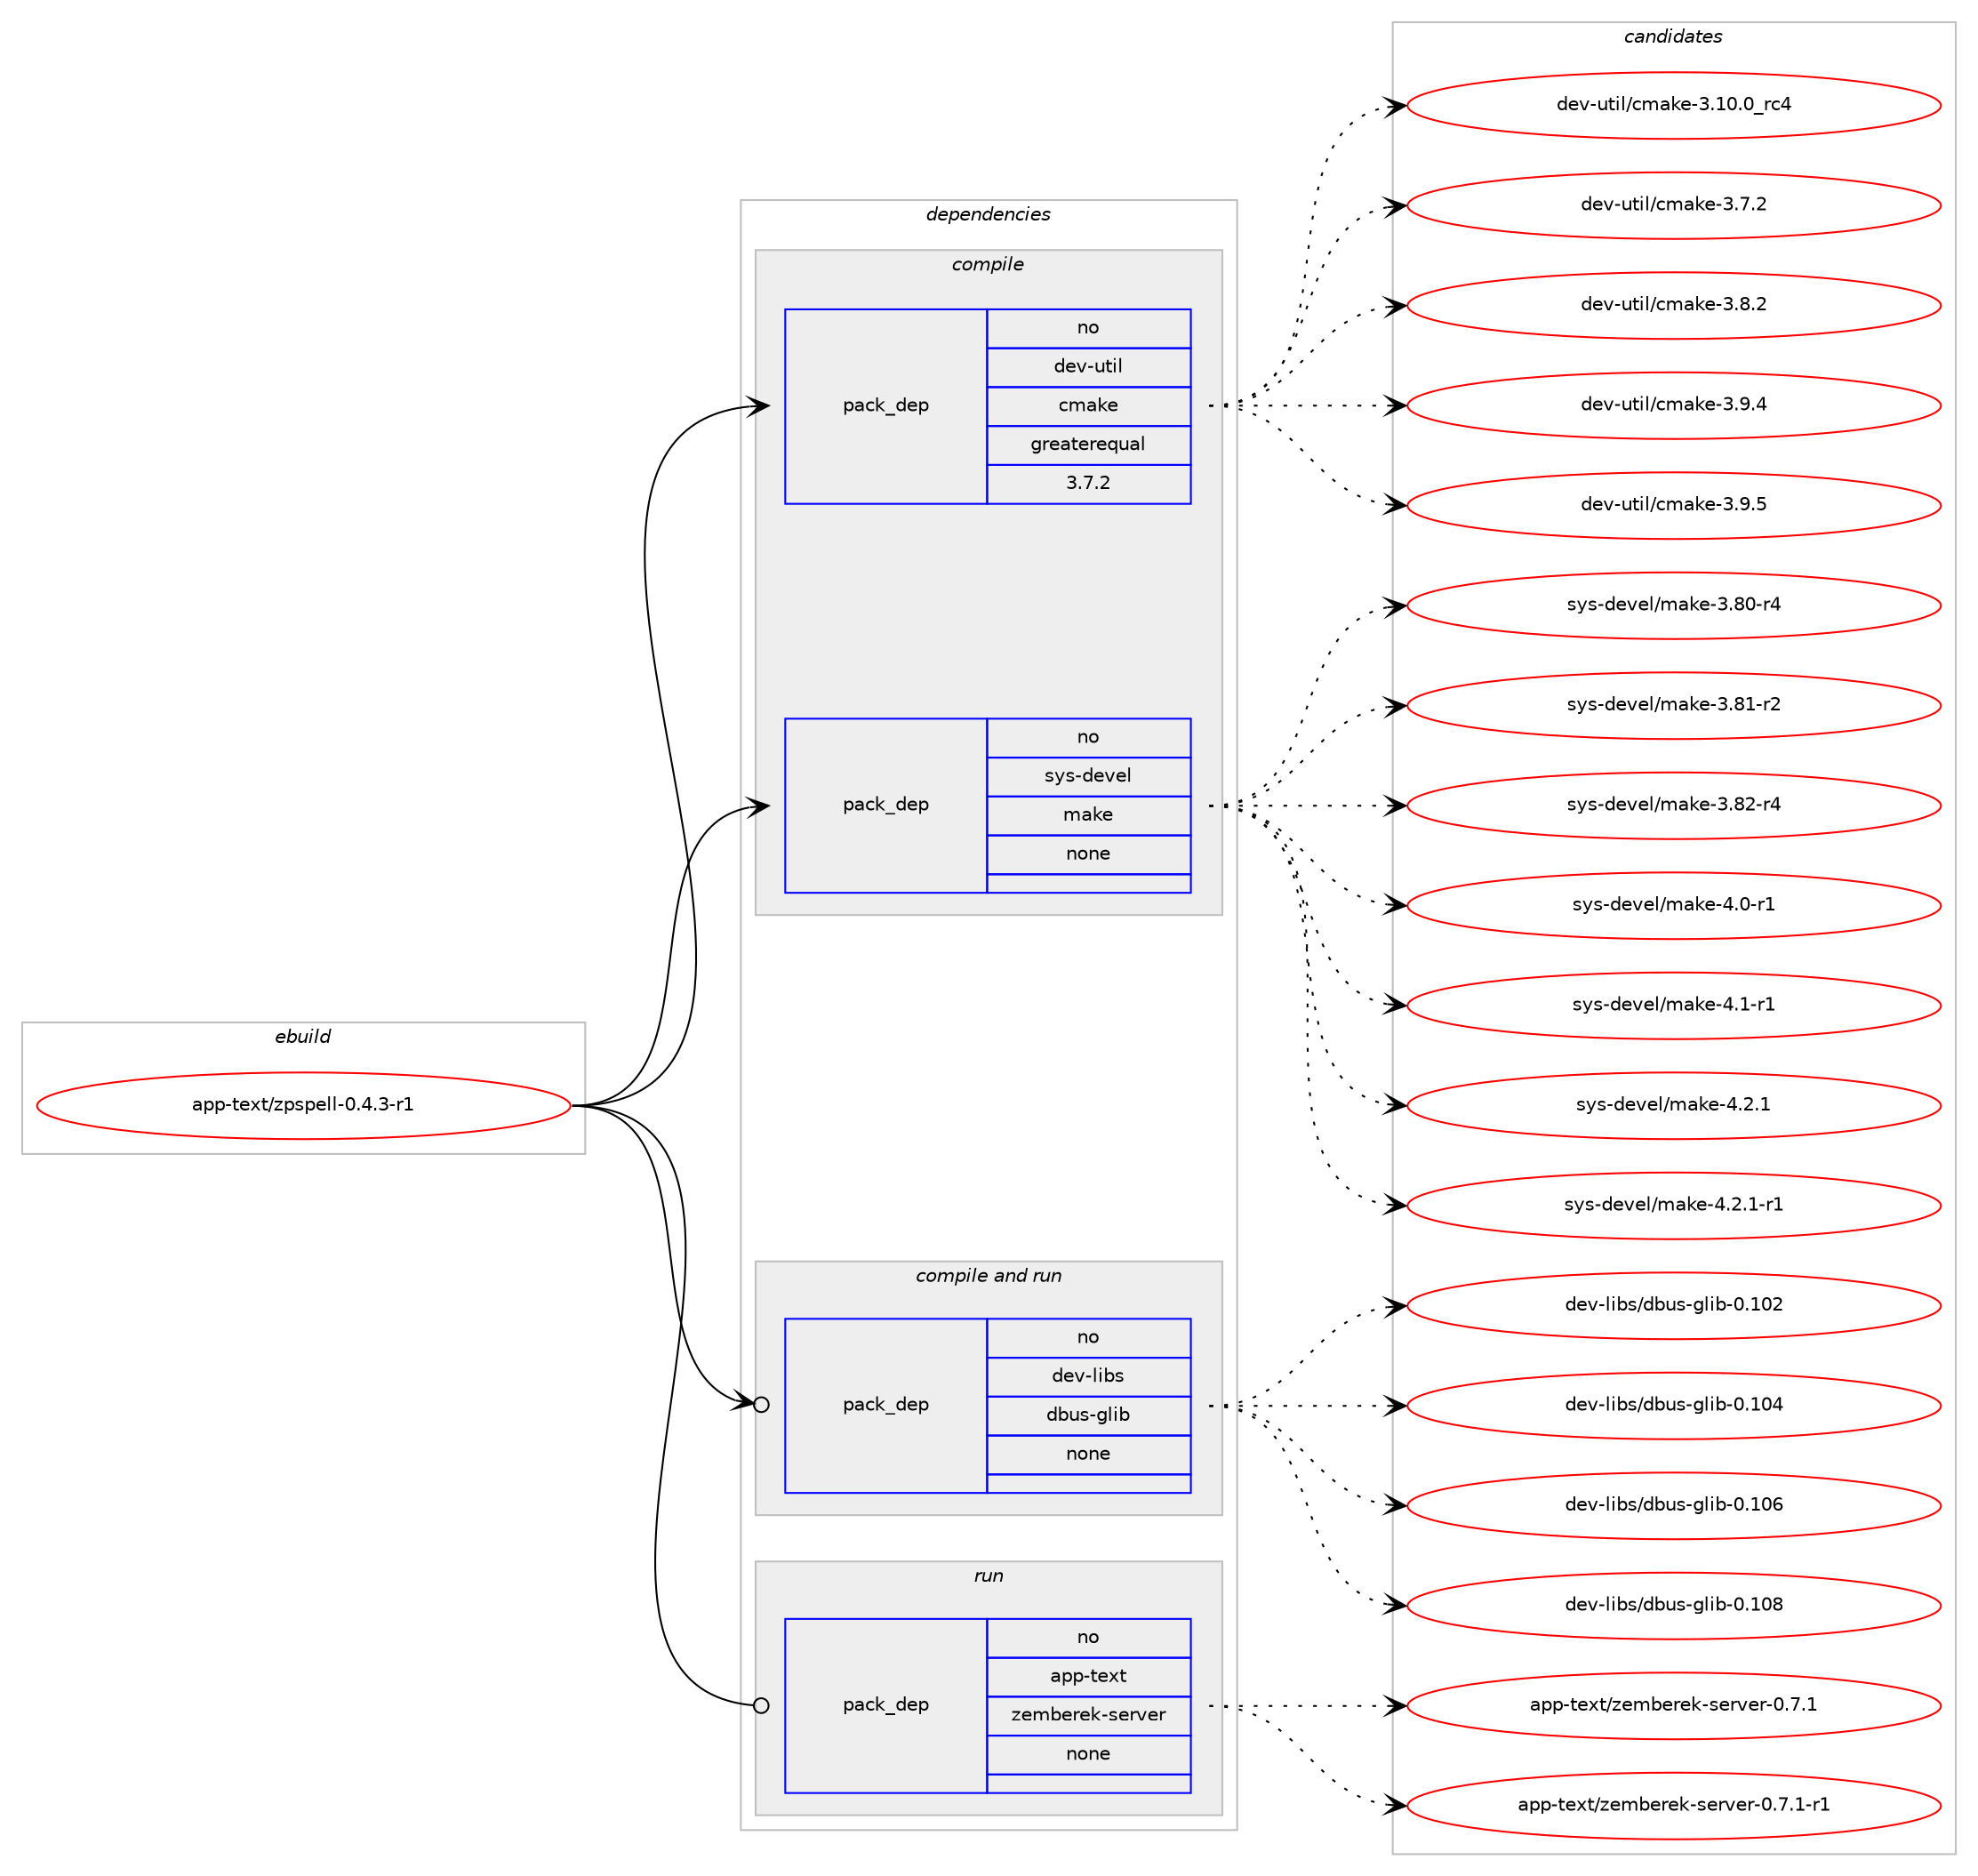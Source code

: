digraph prolog {

# *************
# Graph options
# *************

newrank=true;
concentrate=true;
compound=true;
graph [rankdir=LR,fontname=Helvetica,fontsize=10,ranksep=1.5];#, ranksep=2.5, nodesep=0.2];
edge  [arrowhead=vee];
node  [fontname=Helvetica,fontsize=10];

# **********
# The ebuild
# **********

subgraph cluster_leftcol {
color=gray;
rank=same;
label=<<i>ebuild</i>>;
id [label="app-text/zpspell-0.4.3-r1", color=red, width=4, href="../app-text/zpspell-0.4.3-r1.svg"];
}

# ****************
# The dependencies
# ****************

subgraph cluster_midcol {
color=gray;
label=<<i>dependencies</i>>;
subgraph cluster_compile {
fillcolor="#eeeeee";
style=filled;
label=<<i>compile</i>>;
subgraph pack45802 {
dependency62630 [label=<<TABLE BORDER="0" CELLBORDER="1" CELLSPACING="0" CELLPADDING="4" WIDTH="220"><TR><TD ROWSPAN="6" CELLPADDING="30">pack_dep</TD></TR><TR><TD WIDTH="110">no</TD></TR><TR><TD>dev-util</TD></TR><TR><TD>cmake</TD></TR><TR><TD>greaterequal</TD></TR><TR><TD>3.7.2</TD></TR></TABLE>>, shape=none, color=blue];
}
id:e -> dependency62630:w [weight=20,style="solid",arrowhead="vee"];
subgraph pack45803 {
dependency62631 [label=<<TABLE BORDER="0" CELLBORDER="1" CELLSPACING="0" CELLPADDING="4" WIDTH="220"><TR><TD ROWSPAN="6" CELLPADDING="30">pack_dep</TD></TR><TR><TD WIDTH="110">no</TD></TR><TR><TD>sys-devel</TD></TR><TR><TD>make</TD></TR><TR><TD>none</TD></TR><TR><TD></TD></TR></TABLE>>, shape=none, color=blue];
}
id:e -> dependency62631:w [weight=20,style="solid",arrowhead="vee"];
}
subgraph cluster_compileandrun {
fillcolor="#eeeeee";
style=filled;
label=<<i>compile and run</i>>;
subgraph pack45804 {
dependency62632 [label=<<TABLE BORDER="0" CELLBORDER="1" CELLSPACING="0" CELLPADDING="4" WIDTH="220"><TR><TD ROWSPAN="6" CELLPADDING="30">pack_dep</TD></TR><TR><TD WIDTH="110">no</TD></TR><TR><TD>dev-libs</TD></TR><TR><TD>dbus-glib</TD></TR><TR><TD>none</TD></TR><TR><TD></TD></TR></TABLE>>, shape=none, color=blue];
}
id:e -> dependency62632:w [weight=20,style="solid",arrowhead="odotvee"];
}
subgraph cluster_run {
fillcolor="#eeeeee";
style=filled;
label=<<i>run</i>>;
subgraph pack45805 {
dependency62633 [label=<<TABLE BORDER="0" CELLBORDER="1" CELLSPACING="0" CELLPADDING="4" WIDTH="220"><TR><TD ROWSPAN="6" CELLPADDING="30">pack_dep</TD></TR><TR><TD WIDTH="110">no</TD></TR><TR><TD>app-text</TD></TR><TR><TD>zemberek-server</TD></TR><TR><TD>none</TD></TR><TR><TD></TD></TR></TABLE>>, shape=none, color=blue];
}
id:e -> dependency62633:w [weight=20,style="solid",arrowhead="odot"];
}
}

# **************
# The candidates
# **************

subgraph cluster_choices {
rank=same;
color=gray;
label=<<i>candidates</i>>;

subgraph choice45802 {
color=black;
nodesep=1;
choice1001011184511711610510847991099710710145514649484648951149952 [label="dev-util/cmake-3.10.0_rc4", color=red, width=4,href="../dev-util/cmake-3.10.0_rc4.svg"];
choice10010111845117116105108479910997107101455146554650 [label="dev-util/cmake-3.7.2", color=red, width=4,href="../dev-util/cmake-3.7.2.svg"];
choice10010111845117116105108479910997107101455146564650 [label="dev-util/cmake-3.8.2", color=red, width=4,href="../dev-util/cmake-3.8.2.svg"];
choice10010111845117116105108479910997107101455146574652 [label="dev-util/cmake-3.9.4", color=red, width=4,href="../dev-util/cmake-3.9.4.svg"];
choice10010111845117116105108479910997107101455146574653 [label="dev-util/cmake-3.9.5", color=red, width=4,href="../dev-util/cmake-3.9.5.svg"];
dependency62630:e -> choice1001011184511711610510847991099710710145514649484648951149952:w [style=dotted,weight="100"];
dependency62630:e -> choice10010111845117116105108479910997107101455146554650:w [style=dotted,weight="100"];
dependency62630:e -> choice10010111845117116105108479910997107101455146564650:w [style=dotted,weight="100"];
dependency62630:e -> choice10010111845117116105108479910997107101455146574652:w [style=dotted,weight="100"];
dependency62630:e -> choice10010111845117116105108479910997107101455146574653:w [style=dotted,weight="100"];
}
subgraph choice45803 {
color=black;
nodesep=1;
choice11512111545100101118101108471099710710145514656484511452 [label="sys-devel/make-3.80-r4", color=red, width=4,href="../sys-devel/make-3.80-r4.svg"];
choice11512111545100101118101108471099710710145514656494511450 [label="sys-devel/make-3.81-r2", color=red, width=4,href="../sys-devel/make-3.81-r2.svg"];
choice11512111545100101118101108471099710710145514656504511452 [label="sys-devel/make-3.82-r4", color=red, width=4,href="../sys-devel/make-3.82-r4.svg"];
choice115121115451001011181011084710997107101455246484511449 [label="sys-devel/make-4.0-r1", color=red, width=4,href="../sys-devel/make-4.0-r1.svg"];
choice115121115451001011181011084710997107101455246494511449 [label="sys-devel/make-4.1-r1", color=red, width=4,href="../sys-devel/make-4.1-r1.svg"];
choice115121115451001011181011084710997107101455246504649 [label="sys-devel/make-4.2.1", color=red, width=4,href="../sys-devel/make-4.2.1.svg"];
choice1151211154510010111810110847109971071014552465046494511449 [label="sys-devel/make-4.2.1-r1", color=red, width=4,href="../sys-devel/make-4.2.1-r1.svg"];
dependency62631:e -> choice11512111545100101118101108471099710710145514656484511452:w [style=dotted,weight="100"];
dependency62631:e -> choice11512111545100101118101108471099710710145514656494511450:w [style=dotted,weight="100"];
dependency62631:e -> choice11512111545100101118101108471099710710145514656504511452:w [style=dotted,weight="100"];
dependency62631:e -> choice115121115451001011181011084710997107101455246484511449:w [style=dotted,weight="100"];
dependency62631:e -> choice115121115451001011181011084710997107101455246494511449:w [style=dotted,weight="100"];
dependency62631:e -> choice115121115451001011181011084710997107101455246504649:w [style=dotted,weight="100"];
dependency62631:e -> choice1151211154510010111810110847109971071014552465046494511449:w [style=dotted,weight="100"];
}
subgraph choice45804 {
color=black;
nodesep=1;
choice100101118451081059811547100981171154510310810598454846494850 [label="dev-libs/dbus-glib-0.102", color=red, width=4,href="../dev-libs/dbus-glib-0.102.svg"];
choice100101118451081059811547100981171154510310810598454846494852 [label="dev-libs/dbus-glib-0.104", color=red, width=4,href="../dev-libs/dbus-glib-0.104.svg"];
choice100101118451081059811547100981171154510310810598454846494854 [label="dev-libs/dbus-glib-0.106", color=red, width=4,href="../dev-libs/dbus-glib-0.106.svg"];
choice100101118451081059811547100981171154510310810598454846494856 [label="dev-libs/dbus-glib-0.108", color=red, width=4,href="../dev-libs/dbus-glib-0.108.svg"];
dependency62632:e -> choice100101118451081059811547100981171154510310810598454846494850:w [style=dotted,weight="100"];
dependency62632:e -> choice100101118451081059811547100981171154510310810598454846494852:w [style=dotted,weight="100"];
dependency62632:e -> choice100101118451081059811547100981171154510310810598454846494854:w [style=dotted,weight="100"];
dependency62632:e -> choice100101118451081059811547100981171154510310810598454846494856:w [style=dotted,weight="100"];
}
subgraph choice45805 {
color=black;
nodesep=1;
choice9711211245116101120116471221011099810111410110745115101114118101114454846554649 [label="app-text/zemberek-server-0.7.1", color=red, width=4,href="../app-text/zemberek-server-0.7.1.svg"];
choice97112112451161011201164712210110998101114101107451151011141181011144548465546494511449 [label="app-text/zemberek-server-0.7.1-r1", color=red, width=4,href="../app-text/zemberek-server-0.7.1-r1.svg"];
dependency62633:e -> choice9711211245116101120116471221011099810111410110745115101114118101114454846554649:w [style=dotted,weight="100"];
dependency62633:e -> choice97112112451161011201164712210110998101114101107451151011141181011144548465546494511449:w [style=dotted,weight="100"];
}
}

}
